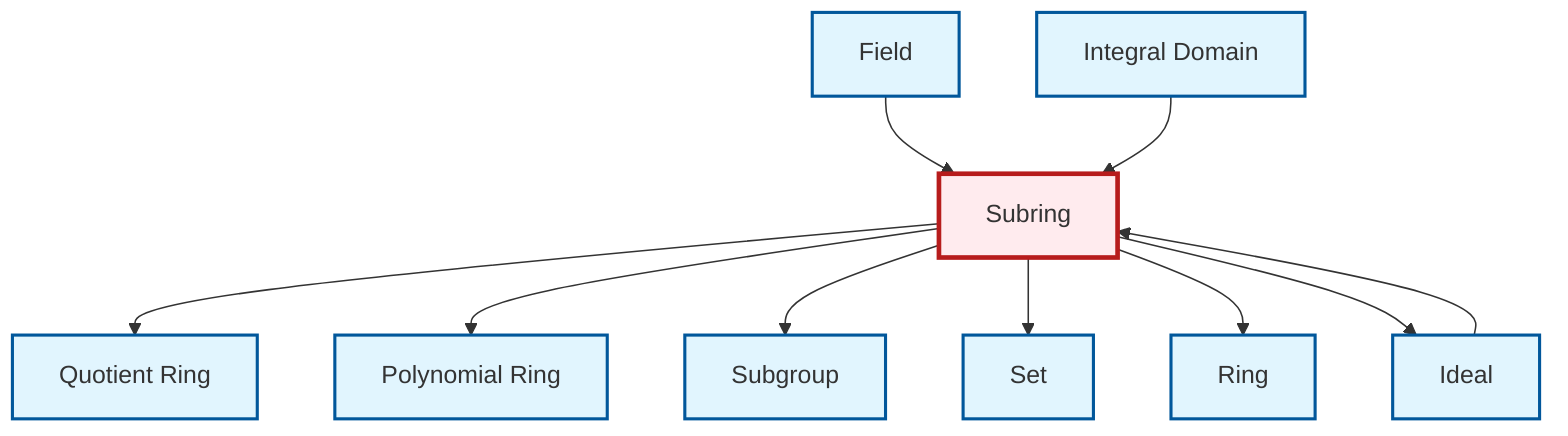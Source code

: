 graph TD
    classDef definition fill:#e1f5fe,stroke:#01579b,stroke-width:2px
    classDef theorem fill:#f3e5f5,stroke:#4a148c,stroke-width:2px
    classDef axiom fill:#fff3e0,stroke:#e65100,stroke-width:2px
    classDef example fill:#e8f5e9,stroke:#1b5e20,stroke-width:2px
    classDef current fill:#ffebee,stroke:#b71c1c,stroke-width:3px
    def-subgroup["Subgroup"]:::definition
    def-field["Field"]:::definition
    def-polynomial-ring["Polynomial Ring"]:::definition
    def-ring["Ring"]:::definition
    def-ideal["Ideal"]:::definition
    def-set["Set"]:::definition
    def-subring["Subring"]:::definition
    def-quotient-ring["Quotient Ring"]:::definition
    def-integral-domain["Integral Domain"]:::definition
    def-subring --> def-quotient-ring
    def-subring --> def-polynomial-ring
    def-subring --> def-subgroup
    def-field --> def-subring
    def-ideal --> def-subring
    def-subring --> def-set
    def-integral-domain --> def-subring
    def-subring --> def-ring
    def-subring --> def-ideal
    class def-subring current